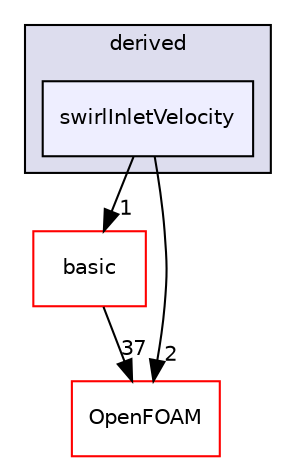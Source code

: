 digraph "src/finiteVolume/fields/fvPatchFields/derived/swirlInletVelocity" {
  bgcolor=transparent;
  compound=true
  node [ fontsize="10", fontname="Helvetica"];
  edge [ labelfontsize="10", labelfontname="Helvetica"];
  subgraph clusterdir_ece9aa6b5af9a7776a75b0c1993b0910 {
    graph [ bgcolor="#ddddee", pencolor="black", label="derived" fontname="Helvetica", fontsize="10", URL="dir_ece9aa6b5af9a7776a75b0c1993b0910.html"]
  dir_0e40538bb6597cd711c986ffc4666ff8 [shape=box, label="swirlInletVelocity", style="filled", fillcolor="#eeeeff", pencolor="black", URL="dir_0e40538bb6597cd711c986ffc4666ff8.html"];
  }
  dir_546b14c9025d30bb5b92fa069dbdd82c [shape=box label="basic" color="red" URL="dir_546b14c9025d30bb5b92fa069dbdd82c.html"];
  dir_c5473ff19b20e6ec4dfe5c310b3778a8 [shape=box label="OpenFOAM" color="red" URL="dir_c5473ff19b20e6ec4dfe5c310b3778a8.html"];
  dir_546b14c9025d30bb5b92fa069dbdd82c->dir_c5473ff19b20e6ec4dfe5c310b3778a8 [headlabel="37", labeldistance=1.5 headhref="dir_000892_002151.html"];
  dir_0e40538bb6597cd711c986ffc4666ff8->dir_546b14c9025d30bb5b92fa069dbdd82c [headlabel="1", labeldistance=1.5 headhref="dir_000984_000892.html"];
  dir_0e40538bb6597cd711c986ffc4666ff8->dir_c5473ff19b20e6ec4dfe5c310b3778a8 [headlabel="2", labeldistance=1.5 headhref="dir_000984_002151.html"];
}
